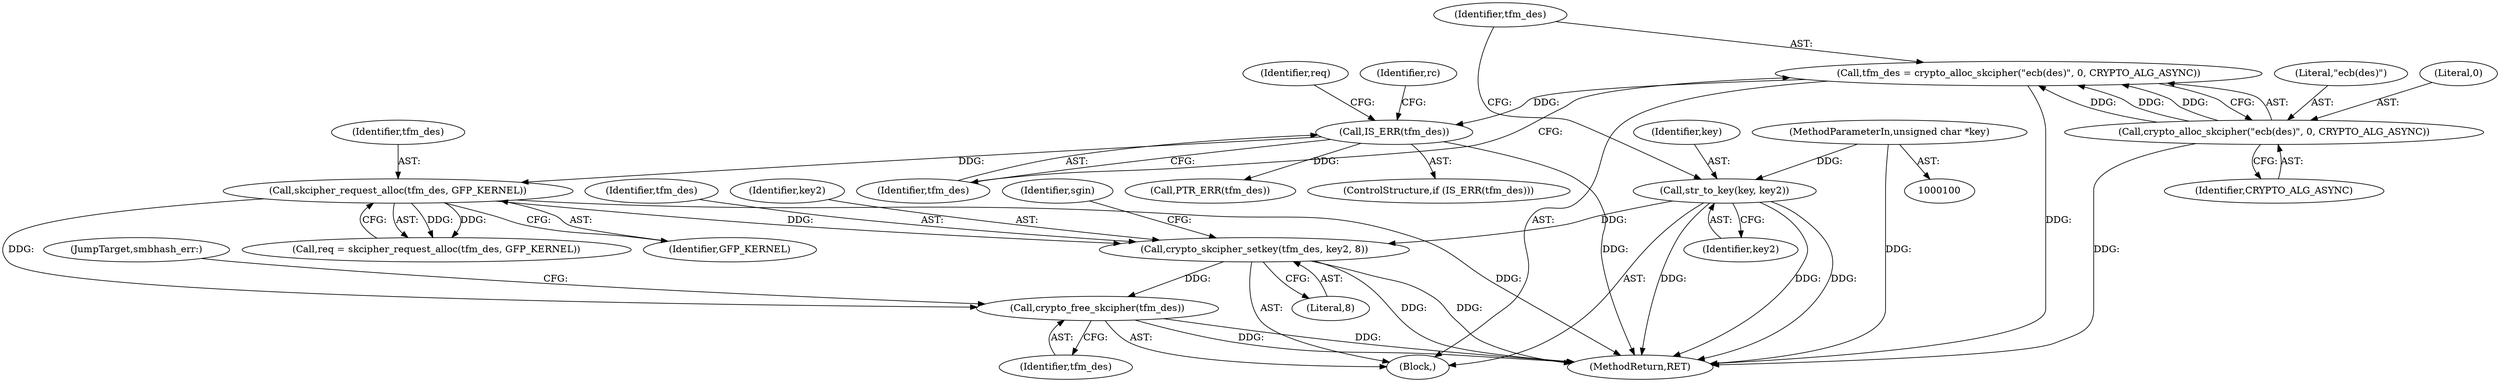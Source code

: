 digraph "1_linux_06deeec77a5a689cc94b21a8a91a76e42176685d@API" {
"1000189" [label="(Call,crypto_free_skcipher(tfm_des))"];
"1000134" [label="(Call,skcipher_request_alloc(tfm_des, GFP_KERNEL))"];
"1000121" [label="(Call,IS_ERR(tfm_des))"];
"1000114" [label="(Call,tfm_des = crypto_alloc_skcipher(\"ecb(des)\", 0, CRYPTO_ALG_ASYNC))"];
"1000116" [label="(Call,crypto_alloc_skcipher(\"ecb(des)\", 0, CRYPTO_ALG_ASYNC))"];
"1000149" [label="(Call,crypto_skcipher_setkey(tfm_des, key2, 8))"];
"1000111" [label="(Call,str_to_key(key, key2))"];
"1000103" [label="(MethodParameterIn,unsigned char *key)"];
"1000117" [label="(Literal,\"ecb(des)\")"];
"1000119" [label="(Identifier,CRYPTO_ALG_ASYNC)"];
"1000103" [label="(MethodParameterIn,unsigned char *key)"];
"1000115" [label="(Identifier,tfm_des)"];
"1000118" [label="(Literal,0)"];
"1000155" [label="(Identifier,sgin)"];
"1000136" [label="(Identifier,GFP_KERNEL)"];
"1000135" [label="(Identifier,tfm_des)"];
"1000150" [label="(Identifier,tfm_des)"];
"1000151" [label="(Identifier,key2)"];
"1000113" [label="(Identifier,key2)"];
"1000111" [label="(Call,str_to_key(key, key2))"];
"1000112" [label="(Identifier,key)"];
"1000133" [label="(Identifier,req)"];
"1000134" [label="(Call,skcipher_request_alloc(tfm_des, GFP_KERNEL))"];
"1000149" [label="(Call,crypto_skcipher_setkey(tfm_des, key2, 8))"];
"1000104" [label="(Block,)"];
"1000122" [label="(Identifier,tfm_des)"];
"1000189" [label="(Call,crypto_free_skcipher(tfm_des))"];
"1000152" [label="(Literal,8)"];
"1000126" [label="(Call,PTR_ERR(tfm_des))"];
"1000132" [label="(Call,req = skcipher_request_alloc(tfm_des, GFP_KERNEL))"];
"1000125" [label="(Identifier,rc)"];
"1000116" [label="(Call,crypto_alloc_skcipher(\"ecb(des)\", 0, CRYPTO_ALG_ASYNC))"];
"1000120" [label="(ControlStructure,if (IS_ERR(tfm_des)))"];
"1000191" [label="(JumpTarget,smbhash_err:)"];
"1000114" [label="(Call,tfm_des = crypto_alloc_skcipher(\"ecb(des)\", 0, CRYPTO_ALG_ASYNC))"];
"1000121" [label="(Call,IS_ERR(tfm_des))"];
"1000194" [label="(MethodReturn,RET)"];
"1000190" [label="(Identifier,tfm_des)"];
"1000189" -> "1000104"  [label="AST: "];
"1000189" -> "1000190"  [label="CFG: "];
"1000190" -> "1000189"  [label="AST: "];
"1000191" -> "1000189"  [label="CFG: "];
"1000189" -> "1000194"  [label="DDG: "];
"1000189" -> "1000194"  [label="DDG: "];
"1000134" -> "1000189"  [label="DDG: "];
"1000149" -> "1000189"  [label="DDG: "];
"1000134" -> "1000132"  [label="AST: "];
"1000134" -> "1000136"  [label="CFG: "];
"1000135" -> "1000134"  [label="AST: "];
"1000136" -> "1000134"  [label="AST: "];
"1000132" -> "1000134"  [label="CFG: "];
"1000134" -> "1000194"  [label="DDG: "];
"1000134" -> "1000132"  [label="DDG: "];
"1000134" -> "1000132"  [label="DDG: "];
"1000121" -> "1000134"  [label="DDG: "];
"1000134" -> "1000149"  [label="DDG: "];
"1000121" -> "1000120"  [label="AST: "];
"1000121" -> "1000122"  [label="CFG: "];
"1000122" -> "1000121"  [label="AST: "];
"1000125" -> "1000121"  [label="CFG: "];
"1000133" -> "1000121"  [label="CFG: "];
"1000121" -> "1000194"  [label="DDG: "];
"1000114" -> "1000121"  [label="DDG: "];
"1000121" -> "1000126"  [label="DDG: "];
"1000114" -> "1000104"  [label="AST: "];
"1000114" -> "1000116"  [label="CFG: "];
"1000115" -> "1000114"  [label="AST: "];
"1000116" -> "1000114"  [label="AST: "];
"1000122" -> "1000114"  [label="CFG: "];
"1000114" -> "1000194"  [label="DDG: "];
"1000116" -> "1000114"  [label="DDG: "];
"1000116" -> "1000114"  [label="DDG: "];
"1000116" -> "1000114"  [label="DDG: "];
"1000116" -> "1000119"  [label="CFG: "];
"1000117" -> "1000116"  [label="AST: "];
"1000118" -> "1000116"  [label="AST: "];
"1000119" -> "1000116"  [label="AST: "];
"1000116" -> "1000194"  [label="DDG: "];
"1000149" -> "1000104"  [label="AST: "];
"1000149" -> "1000152"  [label="CFG: "];
"1000150" -> "1000149"  [label="AST: "];
"1000151" -> "1000149"  [label="AST: "];
"1000152" -> "1000149"  [label="AST: "];
"1000155" -> "1000149"  [label="CFG: "];
"1000149" -> "1000194"  [label="DDG: "];
"1000149" -> "1000194"  [label="DDG: "];
"1000111" -> "1000149"  [label="DDG: "];
"1000111" -> "1000104"  [label="AST: "];
"1000111" -> "1000113"  [label="CFG: "];
"1000112" -> "1000111"  [label="AST: "];
"1000113" -> "1000111"  [label="AST: "];
"1000115" -> "1000111"  [label="CFG: "];
"1000111" -> "1000194"  [label="DDG: "];
"1000111" -> "1000194"  [label="DDG: "];
"1000111" -> "1000194"  [label="DDG: "];
"1000103" -> "1000111"  [label="DDG: "];
"1000103" -> "1000100"  [label="AST: "];
"1000103" -> "1000194"  [label="DDG: "];
}
